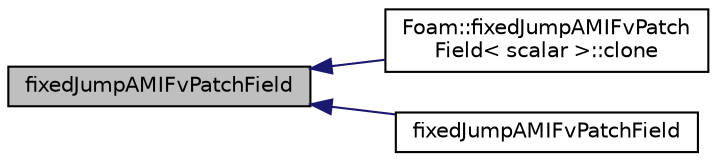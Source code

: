 digraph "fixedJumpAMIFvPatchField"
{
  bgcolor="transparent";
  edge [fontname="Helvetica",fontsize="10",labelfontname="Helvetica",labelfontsize="10"];
  node [fontname="Helvetica",fontsize="10",shape=record];
  rankdir="LR";
  Node1 [label="fixedJumpAMIFvPatchField",height=0.2,width=0.4,color="black", fillcolor="grey75", style="filled", fontcolor="black"];
  Node1 -> Node2 [dir="back",color="midnightblue",fontsize="10",style="solid",fontname="Helvetica"];
  Node2 [label="Foam::fixedJumpAMIFvPatch\lField\< scalar \>::clone",height=0.2,width=0.4,color="black",URL="$a00829.html#acc52fd757dc9334aa09406c983d0b8eb",tooltip="Construct and return a clone. "];
  Node1 -> Node3 [dir="back",color="midnightblue",fontsize="10",style="solid",fontname="Helvetica"];
  Node3 [label="fixedJumpAMIFvPatchField",height=0.2,width=0.4,color="black",URL="$a00829.html#a20b96d503abdd1e40524ca6c1d328284",tooltip="Construct by mapping given fixedJumpAMIFvPatchField onto a. "];
}
